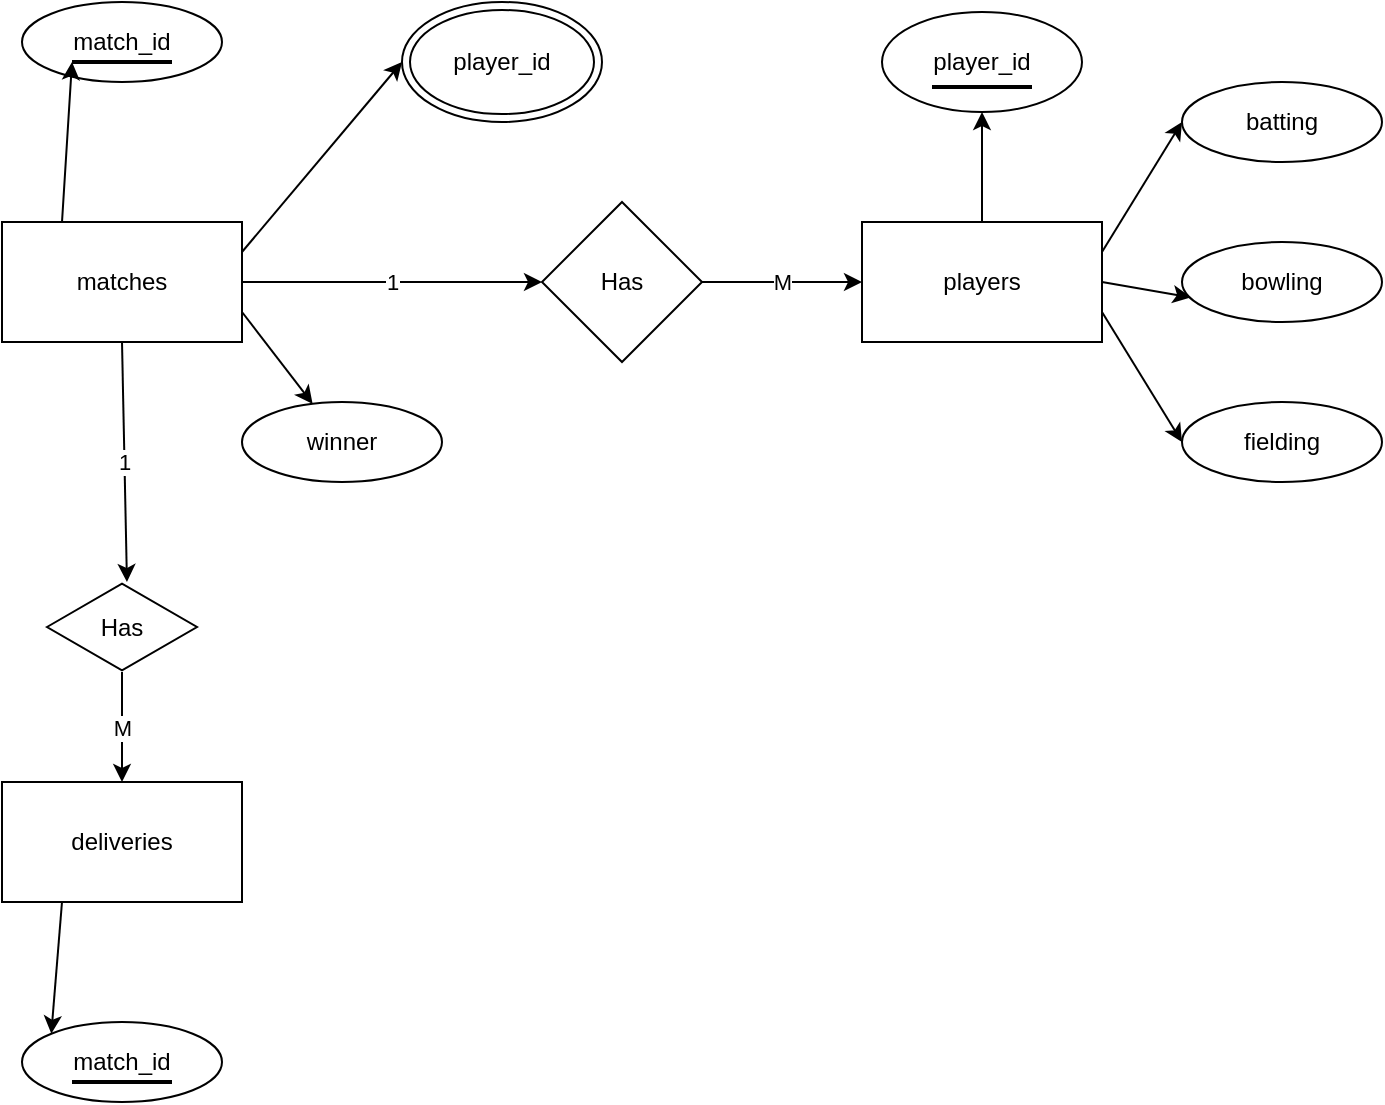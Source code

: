 <mxfile>
    <diagram id="rVIkfSDDAley8To9Y3dQ" name="Page-1">
        <mxGraphModel dx="1309" dy="719" grid="1" gridSize="10" guides="1" tooltips="1" connect="1" arrows="1" fold="1" page="1" pageScale="1" pageWidth="850" pageHeight="1100" math="0" shadow="0">
            <root>
                <mxCell id="0"/>
                <mxCell id="1" parent="0"/>
                <mxCell id="39" value="" style="group" parent="1" vertex="1" connectable="0">
                    <mxGeometry x="10" y="450" width="120" height="60" as="geometry"/>
                </mxCell>
                <mxCell id="37" value="" style="rounded=0;whiteSpace=wrap;html=1;" parent="39" vertex="1">
                    <mxGeometry width="120" height="60" as="geometry"/>
                </mxCell>
                <mxCell id="38" value="deliveries" style="text;html=1;strokeColor=none;fillColor=none;align=center;verticalAlign=middle;whiteSpace=wrap;rounded=0;" parent="39" vertex="1">
                    <mxGeometry x="30" y="15" width="60" height="30" as="geometry"/>
                </mxCell>
                <mxCell id="41" value="" style="group" parent="1" vertex="1" connectable="0">
                    <mxGeometry x="10" y="170" width="120" height="60" as="geometry"/>
                </mxCell>
                <mxCell id="42" value="" style="rounded=0;whiteSpace=wrap;html=1;" parent="41" vertex="1">
                    <mxGeometry width="120" height="60" as="geometry"/>
                </mxCell>
                <mxCell id="43" value="matches" style="text;html=1;strokeColor=none;fillColor=none;align=center;verticalAlign=middle;whiteSpace=wrap;rounded=0;" parent="41" vertex="1">
                    <mxGeometry x="30" y="15" width="60" height="30" as="geometry"/>
                </mxCell>
                <mxCell id="52" value="" style="endArrow=classic;html=1;exitX=0.5;exitY=1;exitDx=0;exitDy=0;entryX=0.533;entryY=0;entryDx=0;entryDy=0;entryPerimeter=0;" parent="1" source="42" target="50" edge="1">
                    <mxGeometry relative="1" as="geometry">
                        <mxPoint x="260" y="280" as="sourcePoint"/>
                        <mxPoint x="80" y="220" as="targetPoint"/>
                    </mxGeometry>
                </mxCell>
                <mxCell id="53" value="1" style="edgeLabel;resizable=0;html=1;align=center;verticalAlign=middle;" parent="52" connectable="0" vertex="1">
                    <mxGeometry relative="1" as="geometry"/>
                </mxCell>
                <mxCell id="54" value="" style="group" parent="1" vertex="1" connectable="0">
                    <mxGeometry x="32.5" y="350" width="75" height="45" as="geometry"/>
                </mxCell>
                <mxCell id="50" value="" style="html=1;whiteSpace=wrap;aspect=fixed;shape=isoRectangle;" parent="54" vertex="1">
                    <mxGeometry width="75" height="45" as="geometry"/>
                </mxCell>
                <mxCell id="51" value="Has" style="text;html=1;strokeColor=none;fillColor=none;align=center;verticalAlign=middle;whiteSpace=wrap;rounded=0;" parent="54" vertex="1">
                    <mxGeometry x="7.5" y="7.5" width="60" height="30" as="geometry"/>
                </mxCell>
                <mxCell id="55" value="" style="endArrow=classic;html=1;entryX=0.5;entryY=0;entryDx=0;entryDy=0;exitX=0.5;exitY=0.999;exitDx=0;exitDy=0;exitPerimeter=0;" parent="1" source="50" target="37" edge="1">
                    <mxGeometry relative="1" as="geometry">
                        <mxPoint x="80" y="270" as="sourcePoint"/>
                        <mxPoint x="360" y="280" as="targetPoint"/>
                    </mxGeometry>
                </mxCell>
                <mxCell id="56" value="M" style="edgeLabel;resizable=0;html=1;align=center;verticalAlign=middle;" parent="55" connectable="0" vertex="1">
                    <mxGeometry relative="1" as="geometry"/>
                </mxCell>
                <mxCell id="66" value="" style="group" vertex="1" connectable="0" parent="1">
                    <mxGeometry x="20" y="60" width="100" height="40" as="geometry"/>
                </mxCell>
                <mxCell id="67" value="match_id" style="ellipse;whiteSpace=wrap;html=1;align=center;newEdgeStyle={&quot;edgeStyle&quot;:&quot;entityRelationEdgeStyle&quot;,&quot;startArrow&quot;:&quot;none&quot;,&quot;endArrow&quot;:&quot;none&quot;,&quot;segment&quot;:10,&quot;curved&quot;:1,&quot;sourcePerimeterSpacing&quot;:0,&quot;targetPerimeterSpacing&quot;:0};treeFolding=1;treeMoving=1;" vertex="1" parent="66">
                    <mxGeometry width="100" height="40" as="geometry"/>
                </mxCell>
                <mxCell id="68" value="" style="line;strokeWidth=2;html=1;" vertex="1" parent="66">
                    <mxGeometry x="25" y="25" width="50" height="10" as="geometry"/>
                </mxCell>
                <mxCell id="69" style="edgeStyle=none;html=1;exitX=0.25;exitY=0;exitDx=0;exitDy=0;entryX=0;entryY=0.5;entryDx=0;entryDy=0;entryPerimeter=0;" edge="1" parent="1" source="42" target="68">
                    <mxGeometry relative="1" as="geometry"/>
                </mxCell>
                <mxCell id="70" value="" style="group" vertex="1" connectable="0" parent="1">
                    <mxGeometry x="20" y="570" width="100" height="40" as="geometry"/>
                </mxCell>
                <mxCell id="71" value="match_id" style="ellipse;whiteSpace=wrap;html=1;align=center;newEdgeStyle={&quot;edgeStyle&quot;:&quot;entityRelationEdgeStyle&quot;,&quot;startArrow&quot;:&quot;none&quot;,&quot;endArrow&quot;:&quot;none&quot;,&quot;segment&quot;:10,&quot;curved&quot;:1,&quot;sourcePerimeterSpacing&quot;:0,&quot;targetPerimeterSpacing&quot;:0};treeFolding=1;treeMoving=1;" vertex="1" parent="70">
                    <mxGeometry width="100" height="40" as="geometry"/>
                </mxCell>
                <mxCell id="72" value="" style="line;strokeWidth=2;html=1;" vertex="1" parent="70">
                    <mxGeometry x="25" y="25" width="50" height="10" as="geometry"/>
                </mxCell>
                <mxCell id="73" style="edgeStyle=none;html=1;exitX=0.25;exitY=1;exitDx=0;exitDy=0;entryX=0;entryY=0;entryDx=0;entryDy=0;" edge="1" parent="1" source="37" target="71">
                    <mxGeometry relative="1" as="geometry">
                        <mxPoint x="40" y="590" as="targetPoint"/>
                    </mxGeometry>
                </mxCell>
                <mxCell id="77" value="" style="group" vertex="1" connectable="0" parent="1">
                    <mxGeometry x="210" y="60" width="100" height="60" as="geometry"/>
                </mxCell>
                <mxCell id="74" value="" style="ellipse;shape=doubleEllipse;whiteSpace=wrap;html=1;" vertex="1" parent="77">
                    <mxGeometry width="100" height="60" as="geometry"/>
                </mxCell>
                <mxCell id="86" value="player_id" style="text;html=1;strokeColor=none;fillColor=none;align=center;verticalAlign=middle;whiteSpace=wrap;rounded=0;" vertex="1" parent="77">
                    <mxGeometry x="20" y="15" width="60" height="30" as="geometry"/>
                </mxCell>
                <mxCell id="79" style="edgeStyle=none;html=1;exitX=1;exitY=0.25;exitDx=0;exitDy=0;entryX=0;entryY=0.5;entryDx=0;entryDy=0;" edge="1" parent="1" source="42" target="74">
                    <mxGeometry relative="1" as="geometry"/>
                </mxCell>
                <mxCell id="84" value="winner" style="ellipse;whiteSpace=wrap;html=1;align=center;newEdgeStyle={&quot;edgeStyle&quot;:&quot;entityRelationEdgeStyle&quot;,&quot;startArrow&quot;:&quot;none&quot;,&quot;endArrow&quot;:&quot;none&quot;,&quot;segment&quot;:10,&quot;curved&quot;:1,&quot;sourcePerimeterSpacing&quot;:0,&quot;targetPerimeterSpacing&quot;:0};treeFolding=1;treeMoving=1;" vertex="1" parent="1">
                    <mxGeometry x="130" y="260" width="100" height="40" as="geometry"/>
                </mxCell>
                <mxCell id="85" style="edgeStyle=none;html=1;exitX=1;exitY=0.75;exitDx=0;exitDy=0;" edge="1" parent="1" source="42" target="84">
                    <mxGeometry relative="1" as="geometry"/>
                </mxCell>
                <mxCell id="89" value="" style="group" vertex="1" connectable="0" parent="1">
                    <mxGeometry x="440" y="170" width="120" height="60" as="geometry"/>
                </mxCell>
                <mxCell id="87" value="" style="rounded=0;whiteSpace=wrap;html=1;" vertex="1" parent="89">
                    <mxGeometry width="120" height="60" as="geometry"/>
                </mxCell>
                <mxCell id="88" value="players" style="text;html=1;strokeColor=none;fillColor=none;align=center;verticalAlign=middle;whiteSpace=wrap;rounded=0;" vertex="1" parent="89">
                    <mxGeometry x="30" y="15" width="60" height="30" as="geometry"/>
                </mxCell>
                <mxCell id="91" value="" style="group" vertex="1" connectable="0" parent="1">
                    <mxGeometry x="450" y="65" width="100" height="50" as="geometry"/>
                </mxCell>
                <mxCell id="92" value="player_id" style="ellipse;whiteSpace=wrap;html=1;align=center;newEdgeStyle={&quot;edgeStyle&quot;:&quot;entityRelationEdgeStyle&quot;,&quot;startArrow&quot;:&quot;none&quot;,&quot;endArrow&quot;:&quot;none&quot;,&quot;segment&quot;:10,&quot;curved&quot;:1,&quot;sourcePerimeterSpacing&quot;:0,&quot;targetPerimeterSpacing&quot;:0};treeFolding=1;treeMoving=1;" vertex="1" parent="91">
                    <mxGeometry width="100" height="50" as="geometry"/>
                </mxCell>
                <mxCell id="93" value="" style="line;strokeWidth=2;html=1;" vertex="1" parent="91">
                    <mxGeometry x="25" y="32.5" width="50" height="10" as="geometry"/>
                </mxCell>
                <mxCell id="94" style="edgeStyle=none;html=1;exitX=0.5;exitY=0;exitDx=0;exitDy=0;" edge="1" parent="1" source="87" target="92">
                    <mxGeometry relative="1" as="geometry">
                        <mxPoint x="470" y="70" as="targetPoint"/>
                    </mxGeometry>
                </mxCell>
                <mxCell id="95" value="batting" style="ellipse;whiteSpace=wrap;html=1;align=center;newEdgeStyle={&quot;edgeStyle&quot;:&quot;entityRelationEdgeStyle&quot;,&quot;startArrow&quot;:&quot;none&quot;,&quot;endArrow&quot;:&quot;none&quot;,&quot;segment&quot;:10,&quot;curved&quot;:1,&quot;sourcePerimeterSpacing&quot;:0,&quot;targetPerimeterSpacing&quot;:0};treeFolding=1;treeMoving=1;" vertex="1" parent="1">
                    <mxGeometry x="600" y="100" width="100" height="40" as="geometry"/>
                </mxCell>
                <mxCell id="96" value="bowling" style="ellipse;whiteSpace=wrap;html=1;align=center;newEdgeStyle={&quot;edgeStyle&quot;:&quot;entityRelationEdgeStyle&quot;,&quot;startArrow&quot;:&quot;none&quot;,&quot;endArrow&quot;:&quot;none&quot;,&quot;segment&quot;:10,&quot;curved&quot;:1,&quot;sourcePerimeterSpacing&quot;:0,&quot;targetPerimeterSpacing&quot;:0};treeFolding=1;treeMoving=1;" vertex="1" parent="1">
                    <mxGeometry x="600" y="180" width="100" height="40" as="geometry"/>
                </mxCell>
                <mxCell id="97" value="fielding" style="ellipse;whiteSpace=wrap;html=1;align=center;newEdgeStyle={&quot;edgeStyle&quot;:&quot;entityRelationEdgeStyle&quot;,&quot;startArrow&quot;:&quot;none&quot;,&quot;endArrow&quot;:&quot;none&quot;,&quot;segment&quot;:10,&quot;curved&quot;:1,&quot;sourcePerimeterSpacing&quot;:0,&quot;targetPerimeterSpacing&quot;:0};treeFolding=1;treeMoving=1;" vertex="1" parent="1">
                    <mxGeometry x="600" y="260" width="100" height="40" as="geometry"/>
                </mxCell>
                <mxCell id="98" style="edgeStyle=none;html=1;exitX=1;exitY=0.25;exitDx=0;exitDy=0;entryX=0;entryY=0.5;entryDx=0;entryDy=0;" edge="1" parent="1" source="87" target="95">
                    <mxGeometry relative="1" as="geometry"/>
                </mxCell>
                <mxCell id="99" style="edgeStyle=none;html=1;exitX=1;exitY=0.5;exitDx=0;exitDy=0;entryX=0.044;entryY=0.692;entryDx=0;entryDy=0;entryPerimeter=0;" edge="1" parent="1" source="87" target="96">
                    <mxGeometry relative="1" as="geometry"/>
                </mxCell>
                <mxCell id="100" style="edgeStyle=none;html=1;exitX=1;exitY=0.75;exitDx=0;exitDy=0;entryX=0;entryY=0.5;entryDx=0;entryDy=0;" edge="1" parent="1" source="87" target="97">
                    <mxGeometry relative="1" as="geometry"/>
                </mxCell>
                <mxCell id="107" value="" style="rhombus;whiteSpace=wrap;html=1;" vertex="1" parent="1">
                    <mxGeometry x="280" y="160" width="80" height="80" as="geometry"/>
                </mxCell>
                <mxCell id="110" value="Has" style="text;html=1;strokeColor=none;fillColor=none;align=center;verticalAlign=middle;whiteSpace=wrap;rounded=0;" vertex="1" parent="1">
                    <mxGeometry x="290" y="185" width="60" height="30" as="geometry"/>
                </mxCell>
                <mxCell id="113" value="" style="endArrow=classic;html=1;exitX=1;exitY=0.5;exitDx=0;exitDy=0;entryX=0;entryY=0.5;entryDx=0;entryDy=0;" edge="1" parent="1" source="42" target="107">
                    <mxGeometry relative="1" as="geometry">
                        <mxPoint x="80" y="240" as="sourcePoint"/>
                        <mxPoint x="82.475" y="360" as="targetPoint"/>
                    </mxGeometry>
                </mxCell>
                <mxCell id="114" value="1" style="edgeLabel;resizable=0;html=1;align=center;verticalAlign=middle;" connectable="0" vertex="1" parent="113">
                    <mxGeometry relative="1" as="geometry"/>
                </mxCell>
                <mxCell id="115" value="" style="endArrow=classic;html=1;entryX=0;entryY=0.5;entryDx=0;entryDy=0;exitX=1;exitY=0.5;exitDx=0;exitDy=0;" edge="1" parent="1" source="107" target="87">
                    <mxGeometry relative="1" as="geometry">
                        <mxPoint x="80" y="404.955" as="sourcePoint"/>
                        <mxPoint x="80" y="460" as="targetPoint"/>
                    </mxGeometry>
                </mxCell>
                <mxCell id="116" value="M" style="edgeLabel;resizable=0;html=1;align=center;verticalAlign=middle;" connectable="0" vertex="1" parent="115">
                    <mxGeometry relative="1" as="geometry"/>
                </mxCell>
            </root>
        </mxGraphModel>
    </diagram>
</mxfile>
